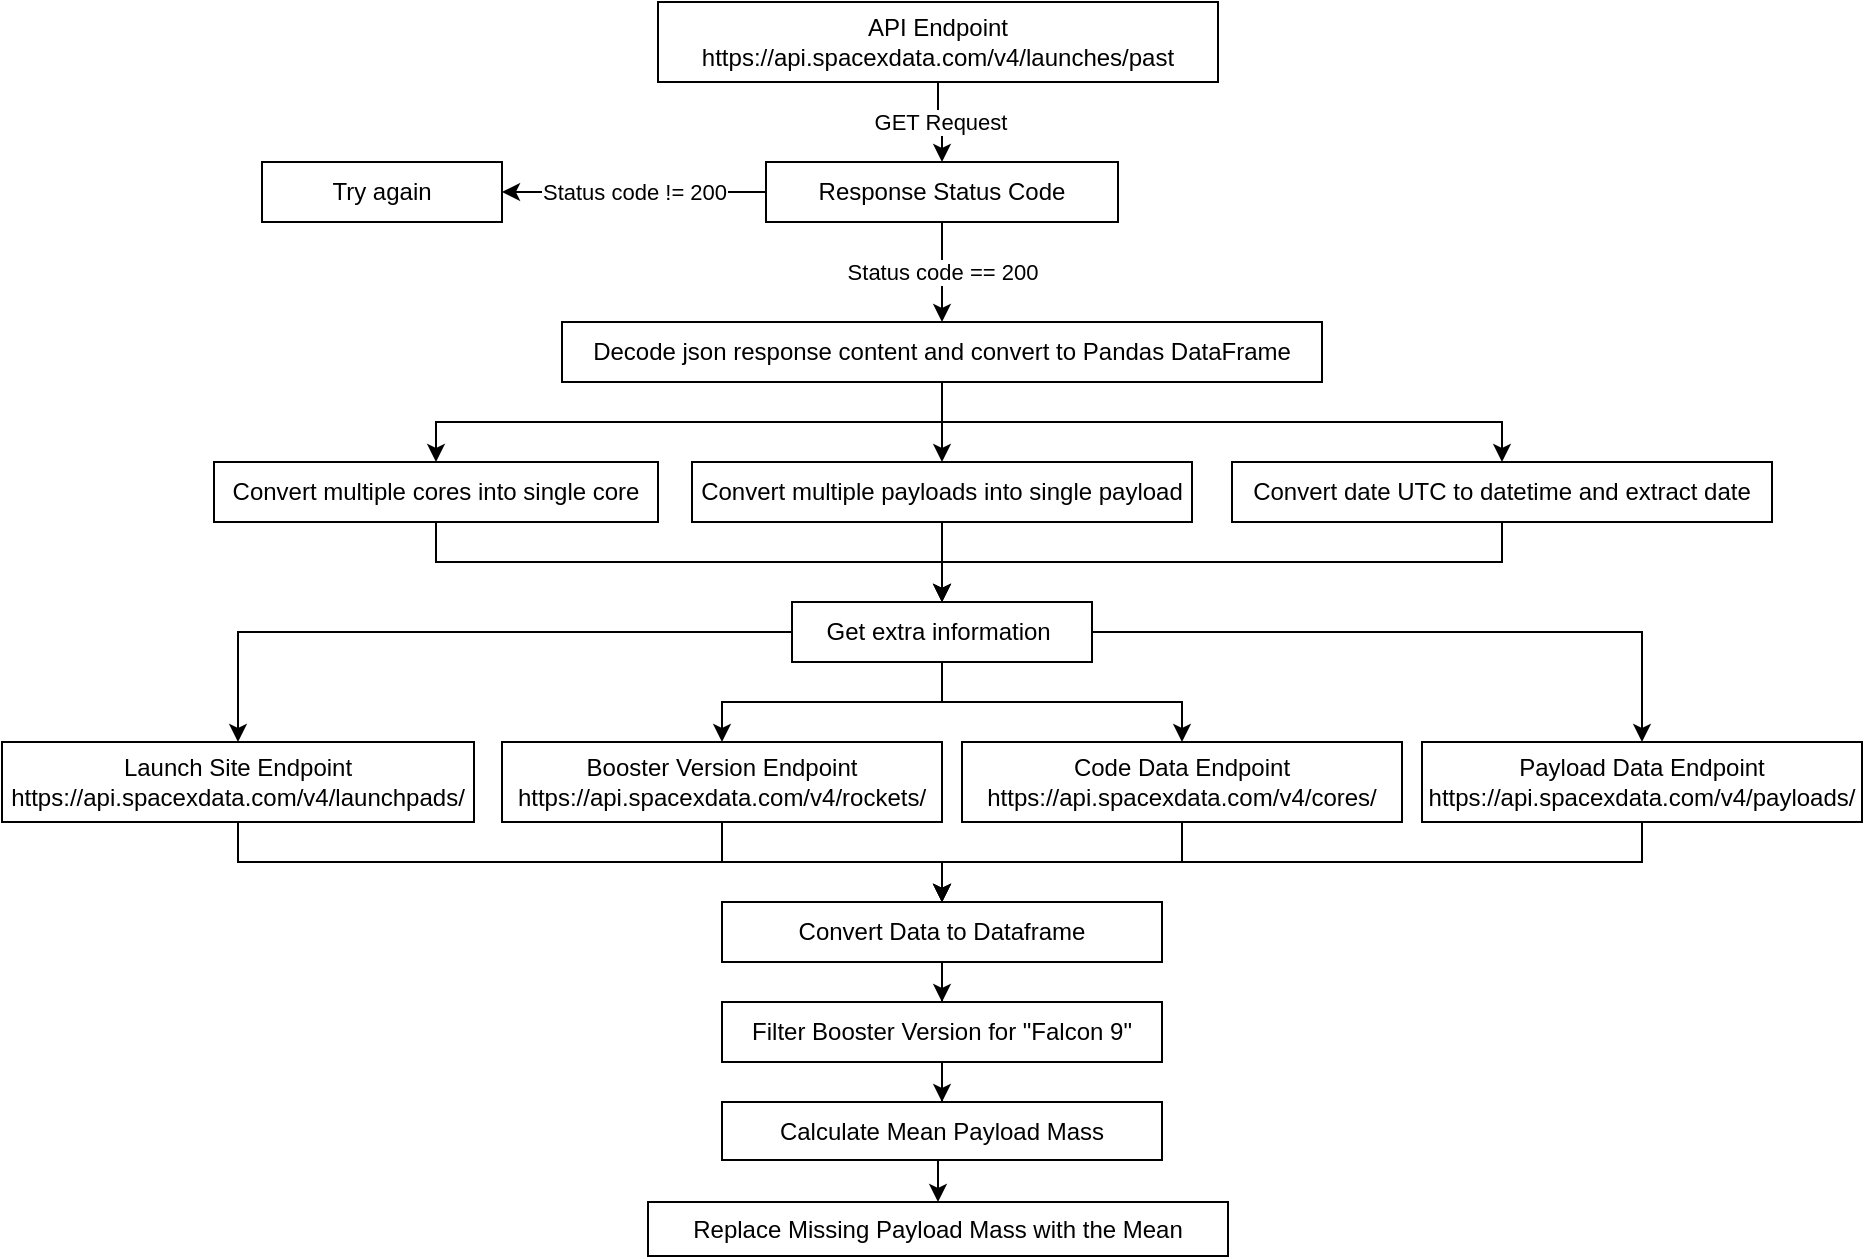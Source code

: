 <mxfile version="24.4.9" type="device">
  <diagram name="Page-1" id="GQ0kj2YBBfEznGpIxxNn">
    <mxGraphModel dx="1674" dy="756" grid="1" gridSize="10" guides="1" tooltips="1" connect="1" arrows="1" fold="1" page="1" pageScale="1" pageWidth="827" pageHeight="1169" math="0" shadow="0">
      <root>
        <mxCell id="0" />
        <mxCell id="1" parent="0" />
        <mxCell id="8iXjHYZFnUyKZ5IibE8D-12" value="GET Request" style="edgeStyle=orthogonalEdgeStyle;rounded=0;orthogonalLoop=1;jettySize=auto;html=1;" edge="1" parent="1" source="8iXjHYZFnUyKZ5IibE8D-10" target="8iXjHYZFnUyKZ5IibE8D-11">
          <mxGeometry relative="1" as="geometry">
            <mxPoint as="offset" />
          </mxGeometry>
        </mxCell>
        <mxCell id="8iXjHYZFnUyKZ5IibE8D-10" value="API Endpoint&lt;div&gt;https://api.spacexdata.com/v4/launches/past&lt;br&gt;&lt;/div&gt;" style="rounded=0;whiteSpace=wrap;html=1;" vertex="1" parent="1">
          <mxGeometry x="328" y="170" width="280" height="40" as="geometry" />
        </mxCell>
        <mxCell id="8iXjHYZFnUyKZ5IibE8D-16" value="&lt;span style=&quot;color: rgb(0, 0, 0); font-family: Helvetica; font-size: 11px; font-style: normal; font-variant-ligatures: normal; font-variant-caps: normal; font-weight: 400; letter-spacing: normal; orphans: 2; text-align: center; text-indent: 0px; text-transform: none; widows: 2; word-spacing: 0px; -webkit-text-stroke-width: 0px; white-space: nowrap; background-color: rgb(255, 255, 255); text-decoration-thickness: initial; text-decoration-style: initial; text-decoration-color: initial; display: inline !important; float: none;&quot;&gt;Status code == 200&lt;/span&gt;" style="edgeStyle=orthogonalEdgeStyle;rounded=0;orthogonalLoop=1;jettySize=auto;html=1;" edge="1" parent="1" source="8iXjHYZFnUyKZ5IibE8D-11" target="8iXjHYZFnUyKZ5IibE8D-15">
          <mxGeometry relative="1" as="geometry" />
        </mxCell>
        <mxCell id="8iXjHYZFnUyKZ5IibE8D-18" value="Status code != 200" style="edgeStyle=orthogonalEdgeStyle;rounded=0;orthogonalLoop=1;jettySize=auto;html=1;" edge="1" parent="1" source="8iXjHYZFnUyKZ5IibE8D-11" target="8iXjHYZFnUyKZ5IibE8D-17">
          <mxGeometry relative="1" as="geometry" />
        </mxCell>
        <mxCell id="8iXjHYZFnUyKZ5IibE8D-11" value="Response Status Code" style="whiteSpace=wrap;html=1;rounded=0;" vertex="1" parent="1">
          <mxGeometry x="382" y="250" width="176" height="30" as="geometry" />
        </mxCell>
        <mxCell id="8iXjHYZFnUyKZ5IibE8D-24" value="" style="edgeStyle=orthogonalEdgeStyle;rounded=0;orthogonalLoop=1;jettySize=auto;html=1;" edge="1" parent="1" source="8iXjHYZFnUyKZ5IibE8D-15" target="8iXjHYZFnUyKZ5IibE8D-23">
          <mxGeometry relative="1" as="geometry" />
        </mxCell>
        <mxCell id="8iXjHYZFnUyKZ5IibE8D-26" value="" style="edgeStyle=orthogonalEdgeStyle;rounded=0;orthogonalLoop=1;jettySize=auto;html=1;" edge="1" parent="1" source="8iXjHYZFnUyKZ5IibE8D-15" target="8iXjHYZFnUyKZ5IibE8D-25">
          <mxGeometry relative="1" as="geometry" />
        </mxCell>
        <mxCell id="8iXjHYZFnUyKZ5IibE8D-28" value="" style="edgeStyle=orthogonalEdgeStyle;rounded=0;orthogonalLoop=1;jettySize=auto;html=1;" edge="1" parent="1" source="8iXjHYZFnUyKZ5IibE8D-15" target="8iXjHYZFnUyKZ5IibE8D-27">
          <mxGeometry relative="1" as="geometry" />
        </mxCell>
        <mxCell id="8iXjHYZFnUyKZ5IibE8D-15" value="Decode json response content and convert to Pandas DataFrame" style="whiteSpace=wrap;html=1;rounded=0;" vertex="1" parent="1">
          <mxGeometry x="280" y="330" width="380" height="30" as="geometry" />
        </mxCell>
        <mxCell id="8iXjHYZFnUyKZ5IibE8D-17" value="Try again" style="whiteSpace=wrap;html=1;rounded=0;" vertex="1" parent="1">
          <mxGeometry x="130" y="250" width="120" height="30" as="geometry" />
        </mxCell>
        <mxCell id="8iXjHYZFnUyKZ5IibE8D-35" style="edgeStyle=orthogonalEdgeStyle;rounded=0;orthogonalLoop=1;jettySize=auto;html=1;exitX=0.5;exitY=1;exitDx=0;exitDy=0;" edge="1" parent="1" source="8iXjHYZFnUyKZ5IibE8D-23" target="8iXjHYZFnUyKZ5IibE8D-30">
          <mxGeometry relative="1" as="geometry" />
        </mxCell>
        <mxCell id="8iXjHYZFnUyKZ5IibE8D-23" value="Convert multiple cores into single core" style="whiteSpace=wrap;html=1;rounded=0;" vertex="1" parent="1">
          <mxGeometry x="106" y="400" width="222" height="30" as="geometry" />
        </mxCell>
        <mxCell id="8iXjHYZFnUyKZ5IibE8D-32" style="edgeStyle=orthogonalEdgeStyle;rounded=0;orthogonalLoop=1;jettySize=auto;html=1;exitX=0.5;exitY=1;exitDx=0;exitDy=0;entryX=0.5;entryY=0;entryDx=0;entryDy=0;" edge="1" parent="1" source="8iXjHYZFnUyKZ5IibE8D-25" target="8iXjHYZFnUyKZ5IibE8D-30">
          <mxGeometry relative="1" as="geometry" />
        </mxCell>
        <mxCell id="8iXjHYZFnUyKZ5IibE8D-25" value="Convert multiple payloads into single payload" style="whiteSpace=wrap;html=1;rounded=0;" vertex="1" parent="1">
          <mxGeometry x="345" y="400" width="250" height="30" as="geometry" />
        </mxCell>
        <mxCell id="8iXjHYZFnUyKZ5IibE8D-33" style="edgeStyle=orthogonalEdgeStyle;rounded=0;orthogonalLoop=1;jettySize=auto;html=1;exitX=0.5;exitY=1;exitDx=0;exitDy=0;entryX=0.5;entryY=0;entryDx=0;entryDy=0;" edge="1" parent="1" source="8iXjHYZFnUyKZ5IibE8D-27" target="8iXjHYZFnUyKZ5IibE8D-30">
          <mxGeometry relative="1" as="geometry">
            <mxPoint x="440" y="530" as="targetPoint" />
          </mxGeometry>
        </mxCell>
        <mxCell id="8iXjHYZFnUyKZ5IibE8D-27" value="Convert date UTC to datetime and extract date" style="whiteSpace=wrap;html=1;rounded=0;" vertex="1" parent="1">
          <mxGeometry x="615" y="400" width="270" height="30" as="geometry" />
        </mxCell>
        <mxCell id="8iXjHYZFnUyKZ5IibE8D-37" value="" style="edgeStyle=orthogonalEdgeStyle;rounded=0;orthogonalLoop=1;jettySize=auto;html=1;" edge="1" parent="1" source="8iXjHYZFnUyKZ5IibE8D-30" target="8iXjHYZFnUyKZ5IibE8D-36">
          <mxGeometry relative="1" as="geometry" />
        </mxCell>
        <mxCell id="8iXjHYZFnUyKZ5IibE8D-40" value="" style="edgeStyle=orthogonalEdgeStyle;rounded=0;orthogonalLoop=1;jettySize=auto;html=1;" edge="1" parent="1" source="8iXjHYZFnUyKZ5IibE8D-30" target="8iXjHYZFnUyKZ5IibE8D-39">
          <mxGeometry relative="1" as="geometry" />
        </mxCell>
        <mxCell id="8iXjHYZFnUyKZ5IibE8D-42" value="" style="edgeStyle=orthogonalEdgeStyle;rounded=0;orthogonalLoop=1;jettySize=auto;html=1;" edge="1" parent="1" source="8iXjHYZFnUyKZ5IibE8D-30" target="8iXjHYZFnUyKZ5IibE8D-41">
          <mxGeometry relative="1" as="geometry" />
        </mxCell>
        <mxCell id="8iXjHYZFnUyKZ5IibE8D-44" value="" style="edgeStyle=orthogonalEdgeStyle;rounded=0;orthogonalLoop=1;jettySize=auto;html=1;" edge="1" parent="1" source="8iXjHYZFnUyKZ5IibE8D-30" target="8iXjHYZFnUyKZ5IibE8D-43">
          <mxGeometry relative="1" as="geometry" />
        </mxCell>
        <mxCell id="8iXjHYZFnUyKZ5IibE8D-30" value="Get extra information&amp;nbsp;" style="whiteSpace=wrap;html=1;rounded=0;" vertex="1" parent="1">
          <mxGeometry x="395" y="470" width="150" height="30" as="geometry" />
        </mxCell>
        <mxCell id="8iXjHYZFnUyKZ5IibE8D-48" style="edgeStyle=orthogonalEdgeStyle;rounded=0;orthogonalLoop=1;jettySize=auto;html=1;exitX=0.5;exitY=1;exitDx=0;exitDy=0;" edge="1" parent="1" source="8iXjHYZFnUyKZ5IibE8D-36" target="8iXjHYZFnUyKZ5IibE8D-46">
          <mxGeometry relative="1" as="geometry">
            <Array as="points">
              <mxPoint x="360" y="600" />
              <mxPoint x="470" y="600" />
            </Array>
          </mxGeometry>
        </mxCell>
        <mxCell id="8iXjHYZFnUyKZ5IibE8D-36" value="Booster Version Endpoint&lt;div&gt;https://api.spacexdata.com/v4/rockets/&lt;br&gt;&lt;/div&gt;" style="whiteSpace=wrap;html=1;rounded=0;" vertex="1" parent="1">
          <mxGeometry x="250" y="540" width="220" height="40" as="geometry" />
        </mxCell>
        <mxCell id="8iXjHYZFnUyKZ5IibE8D-58" style="edgeStyle=orthogonalEdgeStyle;rounded=0;orthogonalLoop=1;jettySize=auto;html=1;exitX=0.5;exitY=1;exitDx=0;exitDy=0;" edge="1" parent="1" source="8iXjHYZFnUyKZ5IibE8D-39" target="8iXjHYZFnUyKZ5IibE8D-46">
          <mxGeometry relative="1" as="geometry">
            <Array as="points">
              <mxPoint x="118" y="600" />
              <mxPoint x="470" y="600" />
            </Array>
          </mxGeometry>
        </mxCell>
        <mxCell id="8iXjHYZFnUyKZ5IibE8D-39" value="Launch Site Endpoint&lt;div&gt;https://api.spacexdata.com/v4/launchpads/&lt;br&gt;&lt;/div&gt;" style="whiteSpace=wrap;html=1;rounded=0;" vertex="1" parent="1">
          <mxGeometry y="540" width="236" height="40" as="geometry" />
        </mxCell>
        <mxCell id="8iXjHYZFnUyKZ5IibE8D-57" style="edgeStyle=orthogonalEdgeStyle;rounded=0;orthogonalLoop=1;jettySize=auto;html=1;exitX=0.5;exitY=1;exitDx=0;exitDy=0;entryX=0.5;entryY=0;entryDx=0;entryDy=0;" edge="1" parent="1" source="8iXjHYZFnUyKZ5IibE8D-41" target="8iXjHYZFnUyKZ5IibE8D-46">
          <mxGeometry relative="1" as="geometry">
            <Array as="points">
              <mxPoint x="820" y="600" />
              <mxPoint x="470" y="600" />
            </Array>
          </mxGeometry>
        </mxCell>
        <mxCell id="8iXjHYZFnUyKZ5IibE8D-41" value="Payload Data Endpoint&lt;div&gt;https://api.spacexdata.com/v4/payloads/&lt;br&gt;&lt;/div&gt;" style="whiteSpace=wrap;html=1;rounded=0;" vertex="1" parent="1">
          <mxGeometry x="710" y="540" width="220" height="40" as="geometry" />
        </mxCell>
        <mxCell id="8iXjHYZFnUyKZ5IibE8D-49" style="edgeStyle=orthogonalEdgeStyle;rounded=0;orthogonalLoop=1;jettySize=auto;html=1;exitX=0.5;exitY=1;exitDx=0;exitDy=0;" edge="1" parent="1" source="8iXjHYZFnUyKZ5IibE8D-43" target="8iXjHYZFnUyKZ5IibE8D-46">
          <mxGeometry relative="1" as="geometry">
            <Array as="points">
              <mxPoint x="590" y="600" />
              <mxPoint x="470" y="600" />
            </Array>
          </mxGeometry>
        </mxCell>
        <mxCell id="8iXjHYZFnUyKZ5IibE8D-43" value="Code Data Endpoint&lt;div&gt;https://api.spacexdata.com/v4/cores/&lt;br&gt;&lt;/div&gt;" style="whiteSpace=wrap;html=1;rounded=0;" vertex="1" parent="1">
          <mxGeometry x="480" y="540" width="220" height="40" as="geometry" />
        </mxCell>
        <mxCell id="8iXjHYZFnUyKZ5IibE8D-60" style="edgeStyle=orthogonalEdgeStyle;rounded=0;orthogonalLoop=1;jettySize=auto;html=1;exitX=0.5;exitY=1;exitDx=0;exitDy=0;" edge="1" parent="1" source="8iXjHYZFnUyKZ5IibE8D-46" target="8iXjHYZFnUyKZ5IibE8D-51">
          <mxGeometry relative="1" as="geometry" />
        </mxCell>
        <mxCell id="8iXjHYZFnUyKZ5IibE8D-46" value="Convert Data to Dataframe" style="whiteSpace=wrap;html=1;rounded=0;" vertex="1" parent="1">
          <mxGeometry x="360" y="620" width="220" height="30" as="geometry" />
        </mxCell>
        <mxCell id="8iXjHYZFnUyKZ5IibE8D-54" value="" style="edgeStyle=orthogonalEdgeStyle;rounded=0;orthogonalLoop=1;jettySize=auto;html=1;" edge="1" parent="1" source="8iXjHYZFnUyKZ5IibE8D-51" target="8iXjHYZFnUyKZ5IibE8D-53">
          <mxGeometry relative="1" as="geometry" />
        </mxCell>
        <mxCell id="8iXjHYZFnUyKZ5IibE8D-51" value="Filter Booster Version for &quot;Falcon 9&quot;" style="whiteSpace=wrap;html=1;rounded=0;" vertex="1" parent="1">
          <mxGeometry x="360" y="670" width="220" height="30" as="geometry" />
        </mxCell>
        <mxCell id="8iXjHYZFnUyKZ5IibE8D-59" style="edgeStyle=orthogonalEdgeStyle;rounded=0;orthogonalLoop=1;jettySize=auto;html=1;exitX=0.5;exitY=1;exitDx=0;exitDy=0;entryX=0.5;entryY=0;entryDx=0;entryDy=0;" edge="1" parent="1" source="8iXjHYZFnUyKZ5IibE8D-53" target="8iXjHYZFnUyKZ5IibE8D-55">
          <mxGeometry relative="1" as="geometry" />
        </mxCell>
        <mxCell id="8iXjHYZFnUyKZ5IibE8D-53" value="Calculate Mean Payload Mass" style="whiteSpace=wrap;html=1;rounded=0;" vertex="1" parent="1">
          <mxGeometry x="360" y="720" width="220" height="29" as="geometry" />
        </mxCell>
        <mxCell id="8iXjHYZFnUyKZ5IibE8D-55" value="Replace Missing Payload Mass with the Mean" style="whiteSpace=wrap;html=1;rounded=0;" vertex="1" parent="1">
          <mxGeometry x="323" y="770" width="290" height="27" as="geometry" />
        </mxCell>
      </root>
    </mxGraphModel>
  </diagram>
</mxfile>
